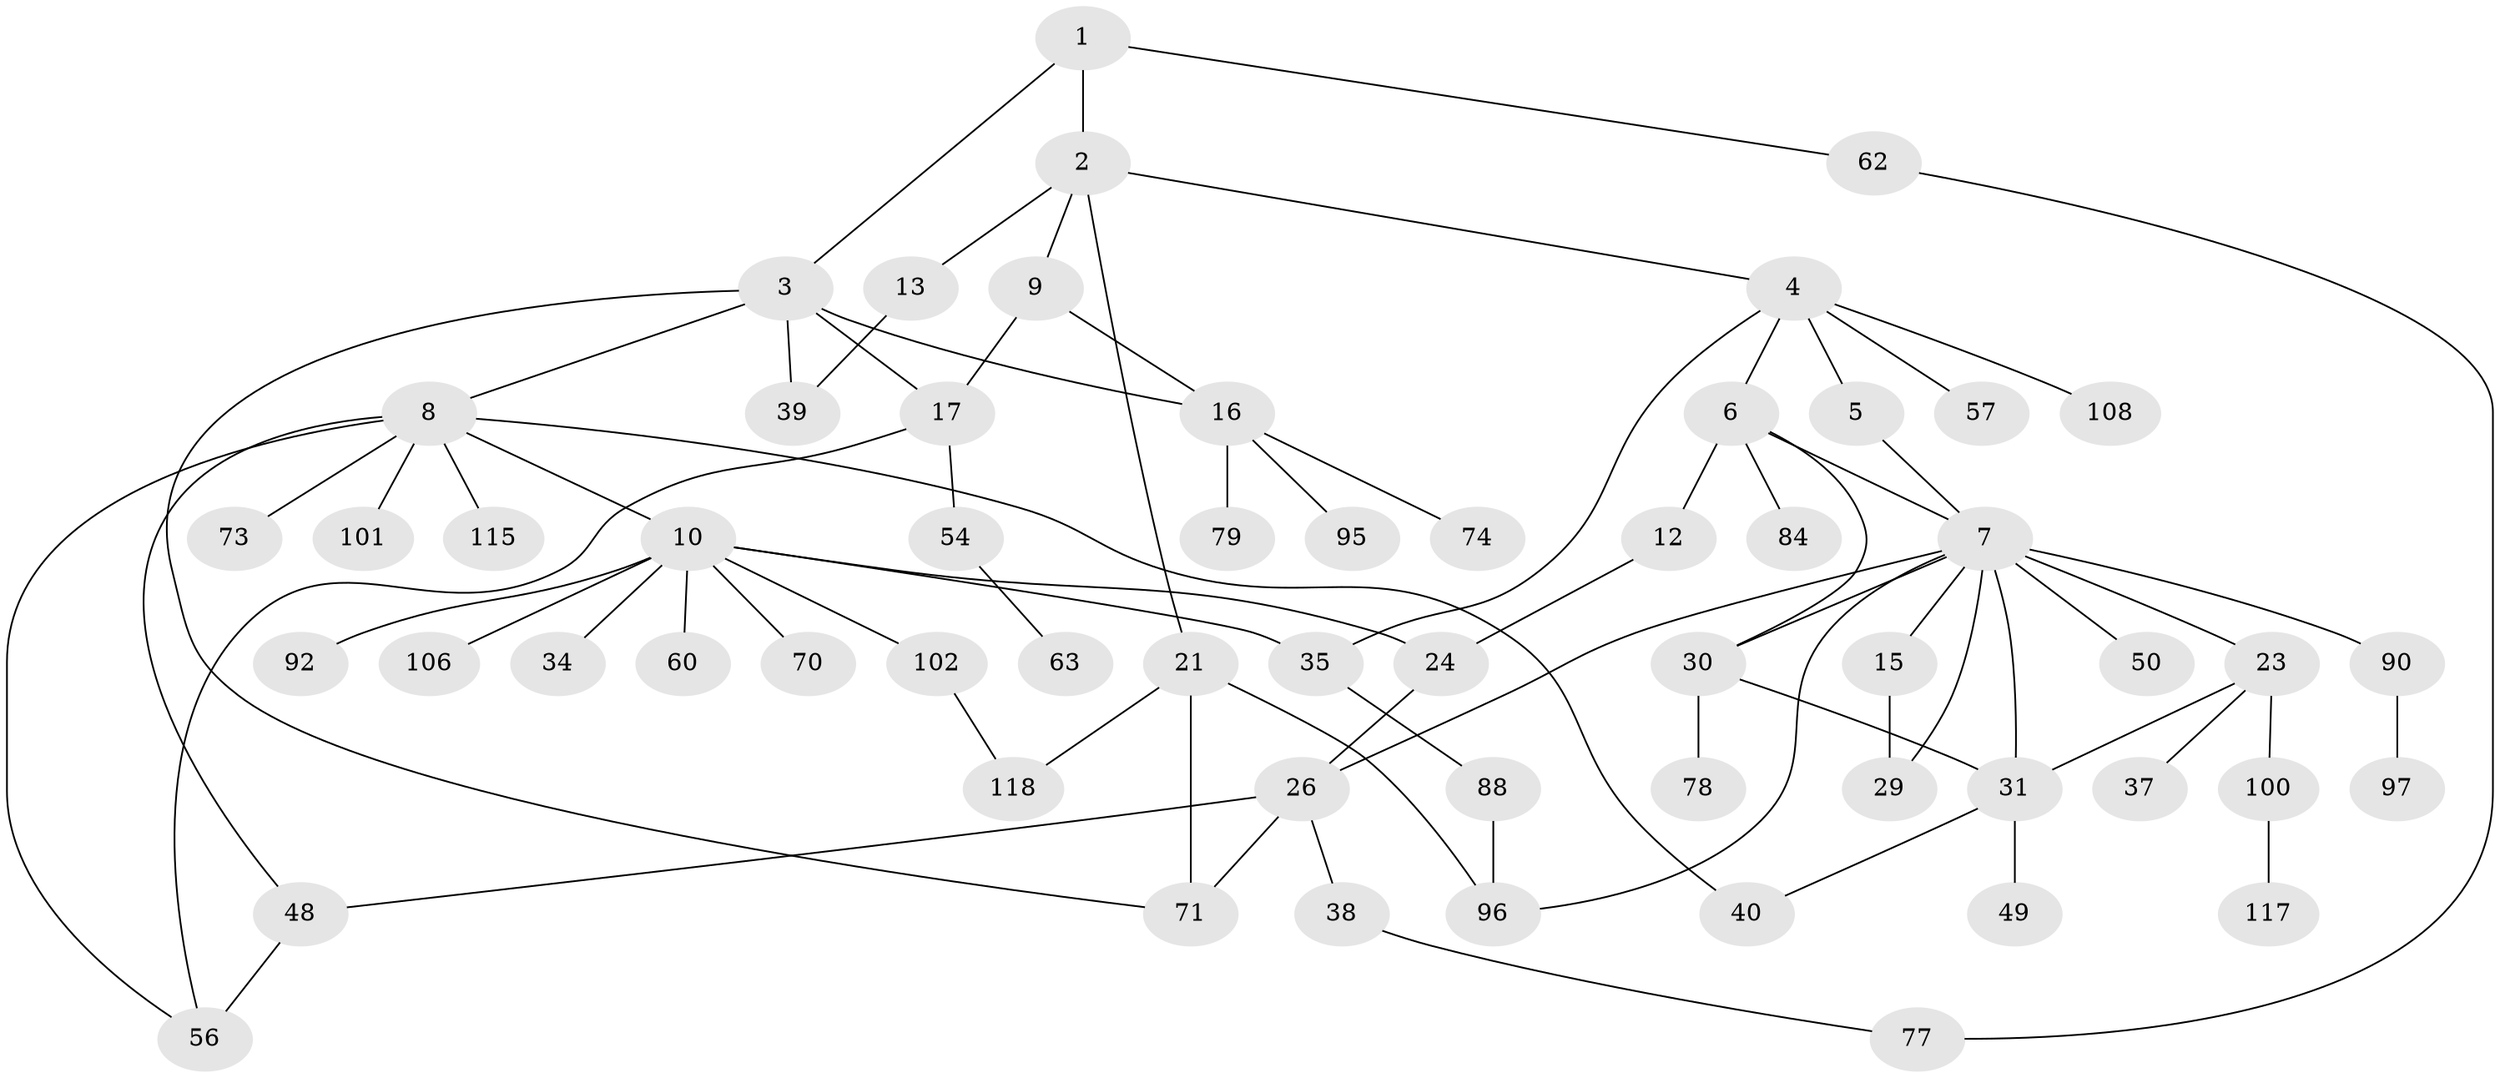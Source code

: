 // original degree distribution, {3: 0.17796610169491525, 5: 0.03389830508474576, 6: 0.03389830508474576, 4: 0.11864406779661017, 7: 0.01694915254237288, 2: 0.288135593220339, 1: 0.3305084745762712}
// Generated by graph-tools (version 1.1) at 2025/13/03/09/25 04:13:18]
// undirected, 59 vertices, 79 edges
graph export_dot {
graph [start="1"]
  node [color=gray90,style=filled];
  1;
  2;
  3 [super="+28+99"];
  4 [super="+46"];
  5 [super="+87+82"];
  6 [super="+86+41+110"];
  7 [super="+18+27+11"];
  8 [super="+67+104+55+32"];
  9 [super="+22"];
  10 [super="+19+51+14"];
  12;
  13;
  15 [super="+91+64"];
  16 [super="+85"];
  17 [super="+25"];
  21 [super="+65+47"];
  23 [super="+75+36"];
  24 [super="+98+107"];
  26 [super="+45"];
  29;
  30;
  31 [super="+33+89"];
  34;
  35 [super="+43"];
  37;
  38;
  39 [super="+59+53"];
  40 [super="+81"];
  48 [super="+80"];
  49;
  50 [super="+66"];
  54 [super="+61+69"];
  56 [super="+58"];
  57;
  60 [super="+94"];
  62;
  63;
  70;
  71;
  73 [super="+113"];
  74;
  77;
  78;
  79;
  84;
  88;
  90 [super="+109"];
  92;
  95;
  96;
  97;
  100;
  101;
  102;
  106 [super="+116"];
  108;
  115;
  117;
  118;
  1 -- 2;
  1 -- 3;
  1 -- 62;
  2 -- 4;
  2 -- 9;
  2 -- 13;
  2 -- 21;
  3 -- 8;
  3 -- 17;
  3 -- 39;
  3 -- 71;
  3 -- 16;
  4 -- 5;
  4 -- 6;
  4 -- 57 [weight=2];
  4 -- 108;
  4 -- 35 [weight=2];
  5 -- 7;
  6 -- 12;
  6 -- 84;
  6 -- 30;
  6 -- 7;
  7 -- 15;
  7 -- 23 [weight=2];
  7 -- 30;
  7 -- 50;
  7 -- 90;
  7 -- 29;
  7 -- 31;
  7 -- 96;
  7 -- 26;
  8 -- 10;
  8 -- 115;
  8 -- 101;
  8 -- 48;
  8 -- 73;
  8 -- 56;
  8 -- 40;
  9 -- 16;
  9 -- 17;
  10 -- 35;
  10 -- 106;
  10 -- 34;
  10 -- 102;
  10 -- 24;
  10 -- 60;
  10 -- 92;
  10 -- 70;
  12 -- 24;
  13 -- 39;
  15 -- 29;
  16 -- 74;
  16 -- 79;
  16 -- 95;
  17 -- 56;
  17 -- 54;
  21 -- 118;
  21 -- 96;
  21 -- 71;
  23 -- 37;
  23 -- 100;
  23 -- 31;
  24 -- 26;
  26 -- 38;
  26 -- 48;
  26 -- 71;
  30 -- 31;
  30 -- 78;
  31 -- 49;
  31 -- 40;
  35 -- 88;
  38 -- 77;
  48 -- 56;
  54 -- 63;
  62 -- 77;
  88 -- 96;
  90 -- 97;
  100 -- 117;
  102 -- 118;
}

